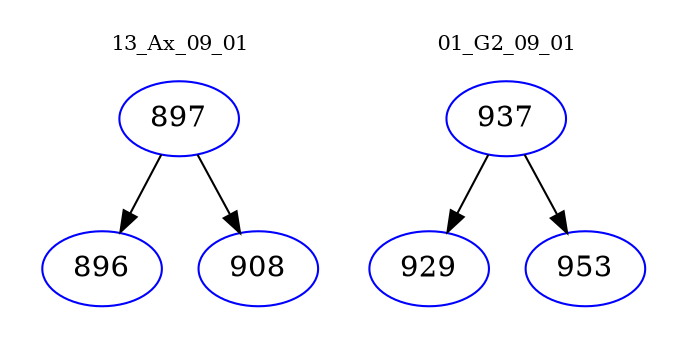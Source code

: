digraph{
subgraph cluster_0 {
color = white
label = "13_Ax_09_01";
fontsize=10;
T0_897 [label="897", color="blue"]
T0_897 -> T0_896 [color="black"]
T0_896 [label="896", color="blue"]
T0_897 -> T0_908 [color="black"]
T0_908 [label="908", color="blue"]
}
subgraph cluster_1 {
color = white
label = "01_G2_09_01";
fontsize=10;
T1_937 [label="937", color="blue"]
T1_937 -> T1_929 [color="black"]
T1_929 [label="929", color="blue"]
T1_937 -> T1_953 [color="black"]
T1_953 [label="953", color="blue"]
}
}

